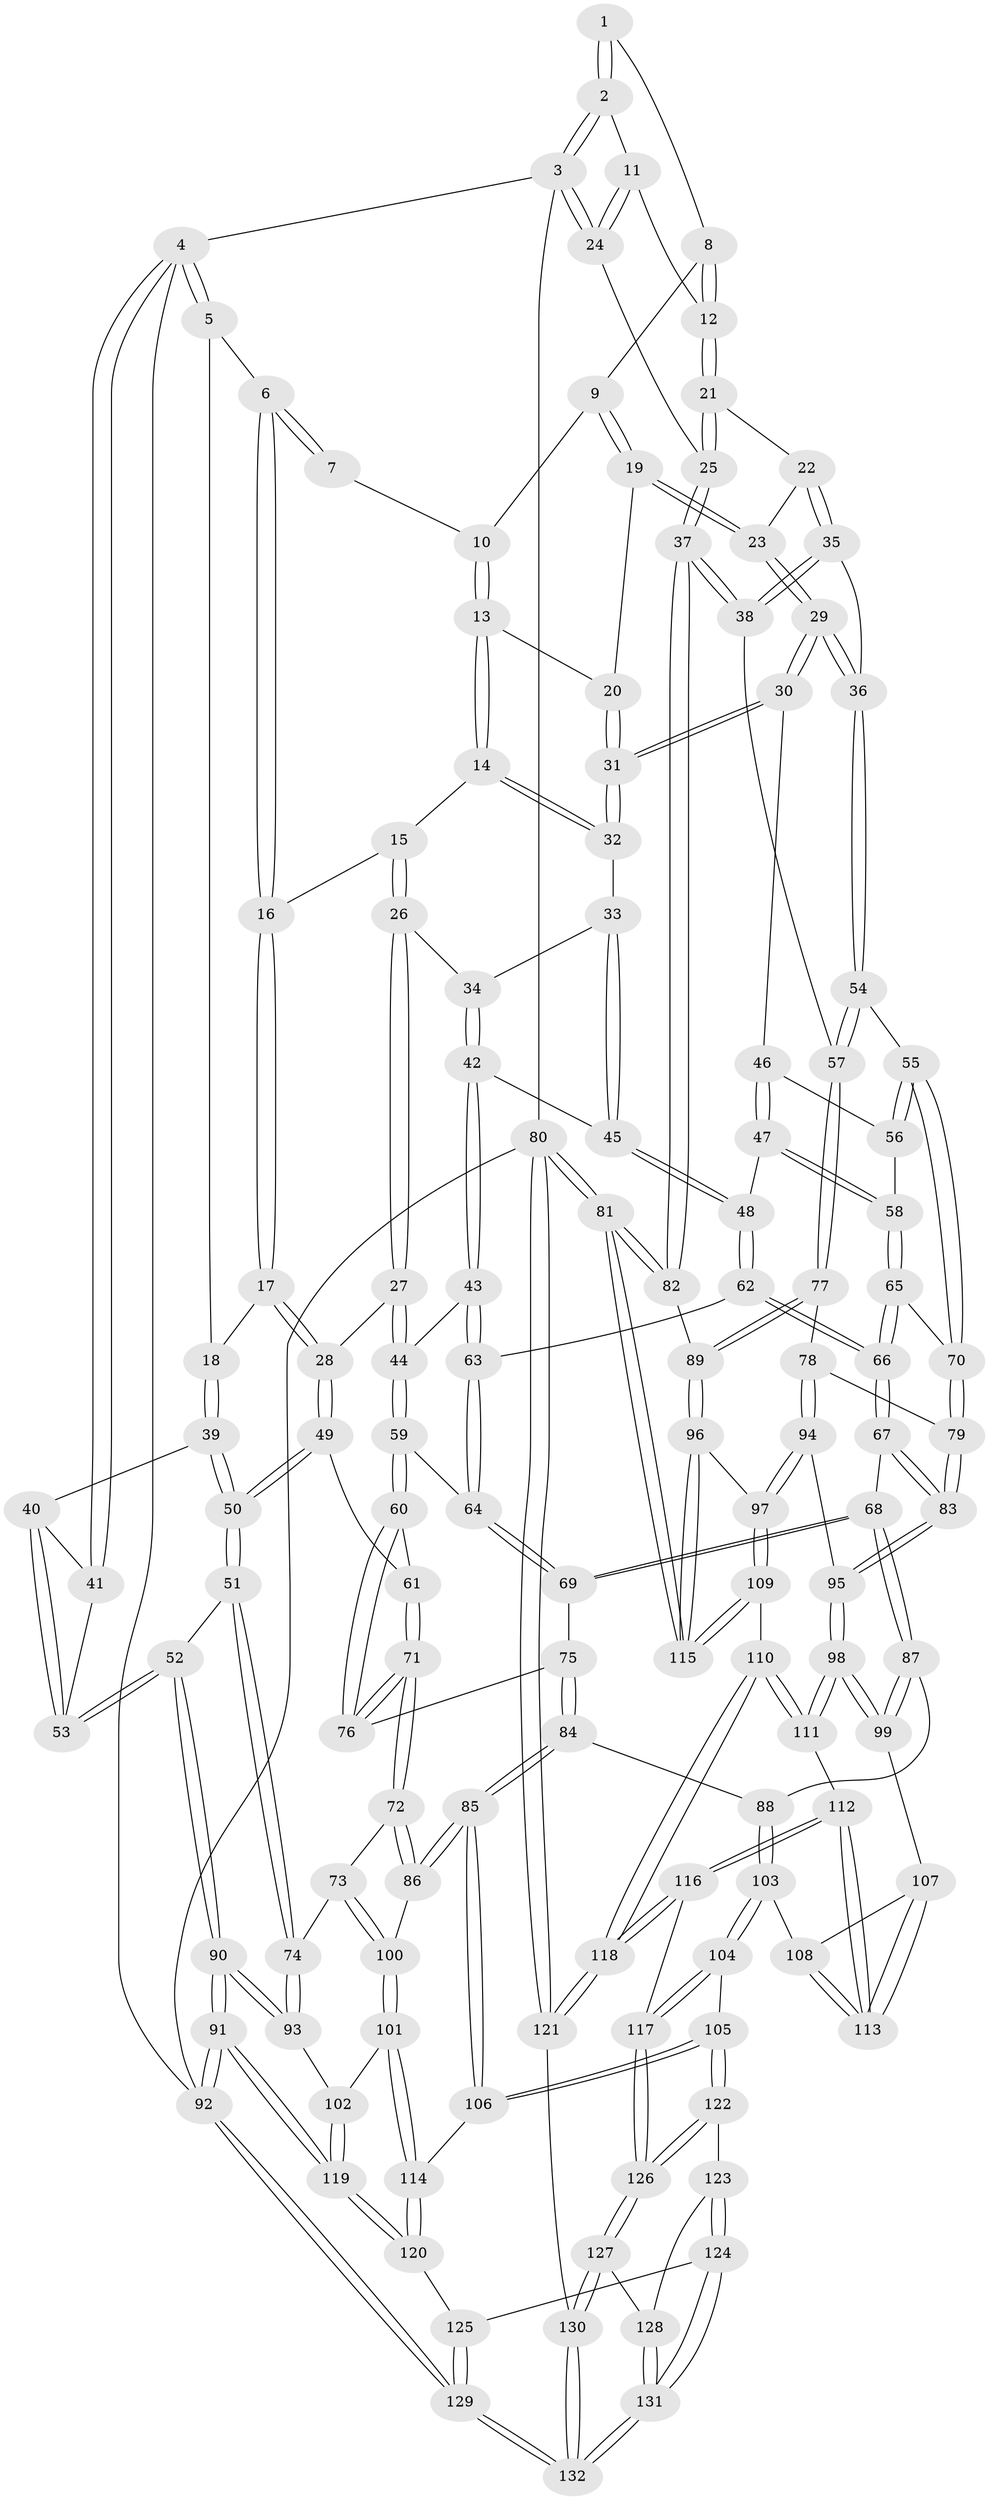 // coarse degree distribution, {4: 0.48148148148148145, 6: 0.09876543209876543, 5: 0.30864197530864196, 3: 0.1111111111111111}
// Generated by graph-tools (version 1.1) at 2025/52/02/27/25 19:52:39]
// undirected, 132 vertices, 327 edges
graph export_dot {
graph [start="1"]
  node [color=gray90,style=filled];
  1 [pos="+0.9606831647407692+0"];
  2 [pos="+1+0"];
  3 [pos="+1+0"];
  4 [pos="+0+0"];
  5 [pos="+0.07084359576725481+0"];
  6 [pos="+0.30760493995352584+0"];
  7 [pos="+0.603857043757096+0"];
  8 [pos="+0.8449903954739059+0.02241919200334269"];
  9 [pos="+0.7345004967007279+0.06541937407170316"];
  10 [pos="+0.6097024010867773+0"];
  11 [pos="+0.9141655745181095+0.06509985824318824"];
  12 [pos="+0.880148834633717+0.09416851501161673"];
  13 [pos="+0.5598629307797024+0.10865503498735526"];
  14 [pos="+0.5537280003906345+0.11931242886785665"];
  15 [pos="+0.3837693969440827+0.08161711341271044"];
  16 [pos="+0.3603211529878688+0.05267081450286086"];
  17 [pos="+0.22454520023880822+0.20214185985934024"];
  18 [pos="+0.1523841747686686+0.17564507410001365"];
  19 [pos="+0.735846854906637+0.10046961428351368"];
  20 [pos="+0.7261636122737802+0.11191461234521342"];
  21 [pos="+0.8766557103309164+0.12620222572483003"];
  22 [pos="+0.8610488054106648+0.13923559288406878"];
  23 [pos="+0.8343480314443019+0.14233382877585737"];
  24 [pos="+1+0.17498162002344064"];
  25 [pos="+1+0.21404150806656072"];
  26 [pos="+0.4039587195260792+0.21745742590014422"];
  27 [pos="+0.34352679525307295+0.2812502033405428"];
  28 [pos="+0.2863265581915671+0.28395712493430053"];
  29 [pos="+0.7651007736728612+0.2696390169439299"];
  30 [pos="+0.7006085105470777+0.25456461261107916"];
  31 [pos="+0.6888221241318064+0.2345349559658575"];
  32 [pos="+0.5578470557587834+0.18887551065956773"];
  33 [pos="+0.5320044672559566+0.21722972888026046"];
  34 [pos="+0.4616096367945312+0.2217884185479137"];
  35 [pos="+0.8740988982169265+0.18860350962776556"];
  36 [pos="+0.8071220124677813+0.3012523125216255"];
  37 [pos="+1+0.37818651003841375"];
  38 [pos="+1+0.3838526987229206"];
  39 [pos="+0.10987868895949851+0.20736275873301782"];
  40 [pos="+0.07901009186117967+0.20112560705040478"];
  41 [pos="+0+0.03312250570019258"];
  42 [pos="+0.4602377790806777+0.3497792785847035"];
  43 [pos="+0.4601081033283611+0.3500440944744365"];
  44 [pos="+0.3945975322622763+0.3373204658727145"];
  45 [pos="+0.5334906857070268+0.24443161113524545"];
  46 [pos="+0.7005267064761838+0.2547155245620107"];
  47 [pos="+0.5898933745456656+0.3597205082026061"];
  48 [pos="+0.5831909851662702+0.3597270837187443"];
  49 [pos="+0.2354556730291797+0.37807003427343794"];
  50 [pos="+0.06154003095948028+0.38983624106298864"];
  51 [pos="+0.059655032959750796+0.3912986407848685"];
  52 [pos="+0+0.401185910119416"];
  53 [pos="+0+0.39036538307855856"];
  54 [pos="+0.8888110871245556+0.3962420950256854"];
  55 [pos="+0.8825881608176191+0.40056268738279005"];
  56 [pos="+0.7004155722800841+0.3671712773736305"];
  57 [pos="+0.9787602907479638+0.3946116517019794"];
  58 [pos="+0.6644976090866626+0.418535965604271"];
  59 [pos="+0.3785583303462846+0.43526720033956184"];
  60 [pos="+0.3537513289839743+0.45414492371150383"];
  61 [pos="+0.2391407605765609+0.3855924042639695"];
  62 [pos="+0.5386988279011278+0.39241695140988186"];
  63 [pos="+0.5060732379410122+0.3960686914058718"];
  64 [pos="+0.4689088482751012+0.45382402396156857"];
  65 [pos="+0.6733853048030339+0.4425499107957268"];
  66 [pos="+0.6003915575003315+0.5304154158915005"];
  67 [pos="+0.5916829620509005+0.5627579404115542"];
  68 [pos="+0.5434845561846132+0.5760469213298417"];
  69 [pos="+0.47430723576158734+0.49748299800035495"];
  70 [pos="+0.7974397870210198+0.47743480780907277"];
  71 [pos="+0.23042854521578868+0.5760057405938735"];
  72 [pos="+0.22553823667294406+0.5824830195517557"];
  73 [pos="+0.1864468229616346+0.5846036371756994"];
  74 [pos="+0.13420479295800583+0.5780610814183521"];
  75 [pos="+0.3761644772508569+0.5371034783024626"];
  76 [pos="+0.34788593974555954+0.5206321861176507"];
  77 [pos="+0.8921410523092912+0.6034696041040689"];
  78 [pos="+0.809725773175133+0.6028712602023174"];
  79 [pos="+0.7878853496547629+0.5159722487699145"];
  80 [pos="+1+1"];
  81 [pos="+1+1"];
  82 [pos="+1+0.5597573944788568"];
  83 [pos="+0.6349676966917858+0.5905954076048386"];
  84 [pos="+0.42766661290115504+0.641555123019738"];
  85 [pos="+0.3133795153008059+0.7056563488150719"];
  86 [pos="+0.30277756661400723+0.6956775367197272"];
  87 [pos="+0.49441251735053526+0.6345629015399082"];
  88 [pos="+0.45291222000029285+0.6434043942799955"];
  89 [pos="+0.9239832727266432+0.6338711440412106"];
  90 [pos="+0+0.6641942296371854"];
  91 [pos="+0+1"];
  92 [pos="+0+1"];
  93 [pos="+0.014626703443385892+0.6688931690836825"];
  94 [pos="+0.7900791325525481+0.654737992642935"];
  95 [pos="+0.6801502883892183+0.6719839649557469"];
  96 [pos="+0.8928377672195622+0.7502272974799395"];
  97 [pos="+0.8365283982143222+0.7239700236219722"];
  98 [pos="+0.6584468788737514+0.7357248662648148"];
  99 [pos="+0.5442306417261936+0.7246590846950012"];
  100 [pos="+0.1676942681803262+0.7324327131266427"];
  101 [pos="+0.115940163303143+0.7867991306276916"];
  102 [pos="+0.11511784687917548+0.7865839545654383"];
  103 [pos="+0.45177503473849046+0.7833162311477266"];
  104 [pos="+0.4088436363725208+0.8272431964023569"];
  105 [pos="+0.35699470717615295+0.8291376703406007"];
  106 [pos="+0.31842735921431536+0.7910466993945803"];
  107 [pos="+0.5417575410748909+0.7296925422108195"];
  108 [pos="+0.46785541819859816+0.77824176395995"];
  109 [pos="+0.7168595956824148+0.8092547543585954"];
  110 [pos="+0.6998908413208504+0.8118052394888539"];
  111 [pos="+0.6646330930316711+0.7565480218157512"];
  112 [pos="+0.5508126082138813+0.828966714957644"];
  113 [pos="+0.546282720836216+0.8157127329723214"];
  114 [pos="+0.18739840740008354+0.840526320970655"];
  115 [pos="+1+0.9431301700350992"];
  116 [pos="+0.539970788774532+0.8940942331044194"];
  117 [pos="+0.5091193677820477+0.8897895278442158"];
  118 [pos="+0.6485944544607266+0.9895577316875229"];
  119 [pos="+0+1"];
  120 [pos="+0.18539973135680202+0.8609843114356187"];
  121 [pos="+0.7196758380961716+1"];
  122 [pos="+0.3555454428461553+0.8414370047597214"];
  123 [pos="+0.32334277030950986+0.9192630188127784"];
  124 [pos="+0.2897698047235868+0.9736507867127842"];
  125 [pos="+0.2106298898304603+0.9259904879287525"];
  126 [pos="+0.4275440799643027+0.9714098062404182"];
  127 [pos="+0.42689849556614823+0.9748986017777432"];
  128 [pos="+0.3973982847270476+0.9727732597374216"];
  129 [pos="+0+1"];
  130 [pos="+0.49756565298250793+1"];
  131 [pos="+0.29338992921474716+1"];
  132 [pos="+0.2754333817112361+1"];
  1 -- 2;
  1 -- 2;
  1 -- 8;
  2 -- 3;
  2 -- 3;
  2 -- 11;
  3 -- 4;
  3 -- 24;
  3 -- 24;
  3 -- 80;
  4 -- 5;
  4 -- 5;
  4 -- 41;
  4 -- 41;
  4 -- 92;
  5 -- 6;
  5 -- 18;
  6 -- 7;
  6 -- 7;
  6 -- 16;
  6 -- 16;
  7 -- 10;
  8 -- 9;
  8 -- 12;
  8 -- 12;
  9 -- 10;
  9 -- 19;
  9 -- 19;
  10 -- 13;
  10 -- 13;
  11 -- 12;
  11 -- 24;
  11 -- 24;
  12 -- 21;
  12 -- 21;
  13 -- 14;
  13 -- 14;
  13 -- 20;
  14 -- 15;
  14 -- 32;
  14 -- 32;
  15 -- 16;
  15 -- 26;
  15 -- 26;
  16 -- 17;
  16 -- 17;
  17 -- 18;
  17 -- 28;
  17 -- 28;
  18 -- 39;
  18 -- 39;
  19 -- 20;
  19 -- 23;
  19 -- 23;
  20 -- 31;
  20 -- 31;
  21 -- 22;
  21 -- 25;
  21 -- 25;
  22 -- 23;
  22 -- 35;
  22 -- 35;
  23 -- 29;
  23 -- 29;
  24 -- 25;
  25 -- 37;
  25 -- 37;
  26 -- 27;
  26 -- 27;
  26 -- 34;
  27 -- 28;
  27 -- 44;
  27 -- 44;
  28 -- 49;
  28 -- 49;
  29 -- 30;
  29 -- 30;
  29 -- 36;
  29 -- 36;
  30 -- 31;
  30 -- 31;
  30 -- 46;
  31 -- 32;
  31 -- 32;
  32 -- 33;
  33 -- 34;
  33 -- 45;
  33 -- 45;
  34 -- 42;
  34 -- 42;
  35 -- 36;
  35 -- 38;
  35 -- 38;
  36 -- 54;
  36 -- 54;
  37 -- 38;
  37 -- 38;
  37 -- 82;
  37 -- 82;
  38 -- 57;
  39 -- 40;
  39 -- 50;
  39 -- 50;
  40 -- 41;
  40 -- 53;
  40 -- 53;
  41 -- 53;
  42 -- 43;
  42 -- 43;
  42 -- 45;
  43 -- 44;
  43 -- 63;
  43 -- 63;
  44 -- 59;
  44 -- 59;
  45 -- 48;
  45 -- 48;
  46 -- 47;
  46 -- 47;
  46 -- 56;
  47 -- 48;
  47 -- 58;
  47 -- 58;
  48 -- 62;
  48 -- 62;
  49 -- 50;
  49 -- 50;
  49 -- 61;
  50 -- 51;
  50 -- 51;
  51 -- 52;
  51 -- 74;
  51 -- 74;
  52 -- 53;
  52 -- 53;
  52 -- 90;
  52 -- 90;
  54 -- 55;
  54 -- 57;
  54 -- 57;
  55 -- 56;
  55 -- 56;
  55 -- 70;
  55 -- 70;
  56 -- 58;
  57 -- 77;
  57 -- 77;
  58 -- 65;
  58 -- 65;
  59 -- 60;
  59 -- 60;
  59 -- 64;
  60 -- 61;
  60 -- 76;
  60 -- 76;
  61 -- 71;
  61 -- 71;
  62 -- 63;
  62 -- 66;
  62 -- 66;
  63 -- 64;
  63 -- 64;
  64 -- 69;
  64 -- 69;
  65 -- 66;
  65 -- 66;
  65 -- 70;
  66 -- 67;
  66 -- 67;
  67 -- 68;
  67 -- 83;
  67 -- 83;
  68 -- 69;
  68 -- 69;
  68 -- 87;
  68 -- 87;
  69 -- 75;
  70 -- 79;
  70 -- 79;
  71 -- 72;
  71 -- 72;
  71 -- 76;
  71 -- 76;
  72 -- 73;
  72 -- 86;
  72 -- 86;
  73 -- 74;
  73 -- 100;
  73 -- 100;
  74 -- 93;
  74 -- 93;
  75 -- 76;
  75 -- 84;
  75 -- 84;
  77 -- 78;
  77 -- 89;
  77 -- 89;
  78 -- 79;
  78 -- 94;
  78 -- 94;
  79 -- 83;
  79 -- 83;
  80 -- 81;
  80 -- 81;
  80 -- 121;
  80 -- 121;
  80 -- 92;
  81 -- 82;
  81 -- 82;
  81 -- 115;
  81 -- 115;
  82 -- 89;
  83 -- 95;
  83 -- 95;
  84 -- 85;
  84 -- 85;
  84 -- 88;
  85 -- 86;
  85 -- 86;
  85 -- 106;
  85 -- 106;
  86 -- 100;
  87 -- 88;
  87 -- 99;
  87 -- 99;
  88 -- 103;
  88 -- 103;
  89 -- 96;
  89 -- 96;
  90 -- 91;
  90 -- 91;
  90 -- 93;
  90 -- 93;
  91 -- 92;
  91 -- 92;
  91 -- 119;
  91 -- 119;
  92 -- 129;
  92 -- 129;
  93 -- 102;
  94 -- 95;
  94 -- 97;
  94 -- 97;
  95 -- 98;
  95 -- 98;
  96 -- 97;
  96 -- 115;
  96 -- 115;
  97 -- 109;
  97 -- 109;
  98 -- 99;
  98 -- 99;
  98 -- 111;
  98 -- 111;
  99 -- 107;
  100 -- 101;
  100 -- 101;
  101 -- 102;
  101 -- 114;
  101 -- 114;
  102 -- 119;
  102 -- 119;
  103 -- 104;
  103 -- 104;
  103 -- 108;
  104 -- 105;
  104 -- 117;
  104 -- 117;
  105 -- 106;
  105 -- 106;
  105 -- 122;
  105 -- 122;
  106 -- 114;
  107 -- 108;
  107 -- 113;
  107 -- 113;
  108 -- 113;
  108 -- 113;
  109 -- 110;
  109 -- 115;
  109 -- 115;
  110 -- 111;
  110 -- 111;
  110 -- 118;
  110 -- 118;
  111 -- 112;
  112 -- 113;
  112 -- 113;
  112 -- 116;
  112 -- 116;
  114 -- 120;
  114 -- 120;
  116 -- 117;
  116 -- 118;
  116 -- 118;
  117 -- 126;
  117 -- 126;
  118 -- 121;
  118 -- 121;
  119 -- 120;
  119 -- 120;
  120 -- 125;
  121 -- 130;
  122 -- 123;
  122 -- 126;
  122 -- 126;
  123 -- 124;
  123 -- 124;
  123 -- 128;
  124 -- 125;
  124 -- 131;
  124 -- 131;
  125 -- 129;
  125 -- 129;
  126 -- 127;
  126 -- 127;
  127 -- 128;
  127 -- 130;
  127 -- 130;
  128 -- 131;
  128 -- 131;
  129 -- 132;
  129 -- 132;
  130 -- 132;
  130 -- 132;
  131 -- 132;
  131 -- 132;
}
